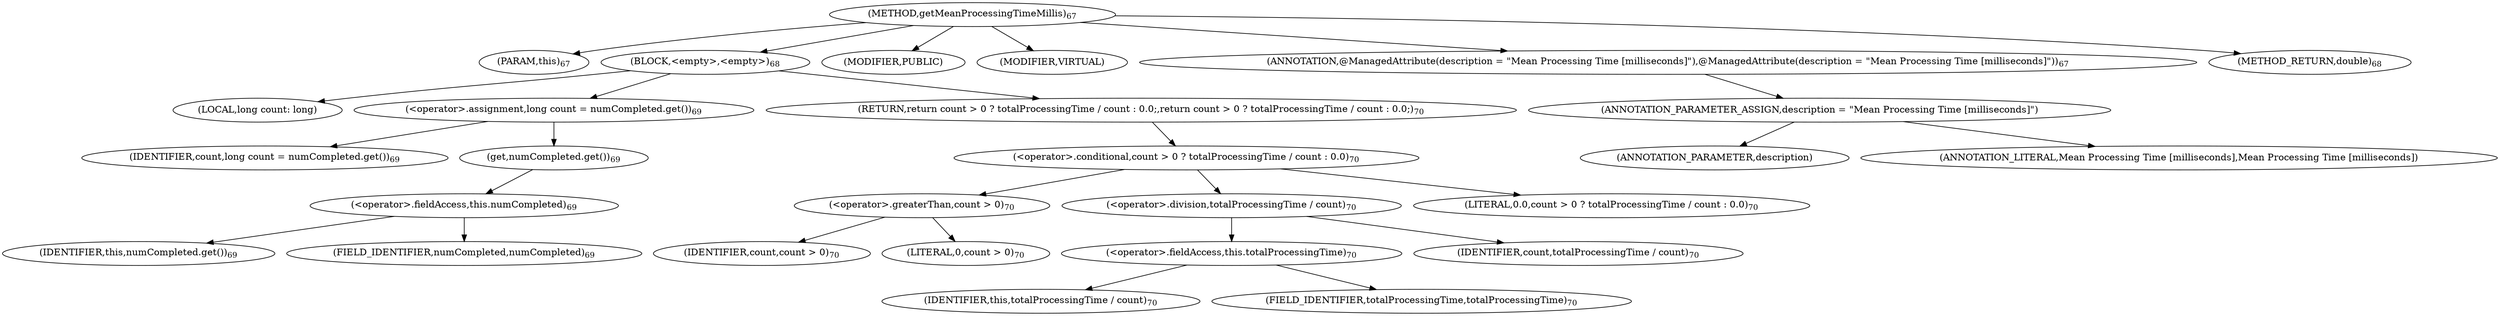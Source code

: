 digraph "getMeanProcessingTimeMillis" {  
"144" [label = <(METHOD,getMeanProcessingTimeMillis)<SUB>67</SUB>> ]
"145" [label = <(PARAM,this)<SUB>67</SUB>> ]
"146" [label = <(BLOCK,&lt;empty&gt;,&lt;empty&gt;)<SUB>68</SUB>> ]
"147" [label = <(LOCAL,long count: long)> ]
"148" [label = <(&lt;operator&gt;.assignment,long count = numCompleted.get())<SUB>69</SUB>> ]
"149" [label = <(IDENTIFIER,count,long count = numCompleted.get())<SUB>69</SUB>> ]
"150" [label = <(get,numCompleted.get())<SUB>69</SUB>> ]
"151" [label = <(&lt;operator&gt;.fieldAccess,this.numCompleted)<SUB>69</SUB>> ]
"152" [label = <(IDENTIFIER,this,numCompleted.get())<SUB>69</SUB>> ]
"153" [label = <(FIELD_IDENTIFIER,numCompleted,numCompleted)<SUB>69</SUB>> ]
"154" [label = <(RETURN,return count &gt; 0 ? totalProcessingTime / count : 0.0;,return count &gt; 0 ? totalProcessingTime / count : 0.0;)<SUB>70</SUB>> ]
"155" [label = <(&lt;operator&gt;.conditional,count &gt; 0 ? totalProcessingTime / count : 0.0)<SUB>70</SUB>> ]
"156" [label = <(&lt;operator&gt;.greaterThan,count &gt; 0)<SUB>70</SUB>> ]
"157" [label = <(IDENTIFIER,count,count &gt; 0)<SUB>70</SUB>> ]
"158" [label = <(LITERAL,0,count &gt; 0)<SUB>70</SUB>> ]
"159" [label = <(&lt;operator&gt;.division,totalProcessingTime / count)<SUB>70</SUB>> ]
"160" [label = <(&lt;operator&gt;.fieldAccess,this.totalProcessingTime)<SUB>70</SUB>> ]
"161" [label = <(IDENTIFIER,this,totalProcessingTime / count)<SUB>70</SUB>> ]
"162" [label = <(FIELD_IDENTIFIER,totalProcessingTime,totalProcessingTime)<SUB>70</SUB>> ]
"163" [label = <(IDENTIFIER,count,totalProcessingTime / count)<SUB>70</SUB>> ]
"164" [label = <(LITERAL,0.0,count &gt; 0 ? totalProcessingTime / count : 0.0)<SUB>70</SUB>> ]
"165" [label = <(MODIFIER,PUBLIC)> ]
"166" [label = <(MODIFIER,VIRTUAL)> ]
"167" [label = <(ANNOTATION,@ManagedAttribute(description = &quot;Mean Processing Time [milliseconds]&quot;),@ManagedAttribute(description = &quot;Mean Processing Time [milliseconds]&quot;))<SUB>67</SUB>> ]
"168" [label = <(ANNOTATION_PARAMETER_ASSIGN,description = &quot;Mean Processing Time [milliseconds]&quot;)> ]
"169" [label = <(ANNOTATION_PARAMETER,description)> ]
"170" [label = <(ANNOTATION_LITERAL,Mean Processing Time [milliseconds],Mean Processing Time [milliseconds])> ]
"171" [label = <(METHOD_RETURN,double)<SUB>68</SUB>> ]
  "144" -> "145" 
  "144" -> "146" 
  "144" -> "165" 
  "144" -> "166" 
  "144" -> "167" 
  "144" -> "171" 
  "146" -> "147" 
  "146" -> "148" 
  "146" -> "154" 
  "148" -> "149" 
  "148" -> "150" 
  "150" -> "151" 
  "151" -> "152" 
  "151" -> "153" 
  "154" -> "155" 
  "155" -> "156" 
  "155" -> "159" 
  "155" -> "164" 
  "156" -> "157" 
  "156" -> "158" 
  "159" -> "160" 
  "159" -> "163" 
  "160" -> "161" 
  "160" -> "162" 
  "167" -> "168" 
  "168" -> "169" 
  "168" -> "170" 
}
